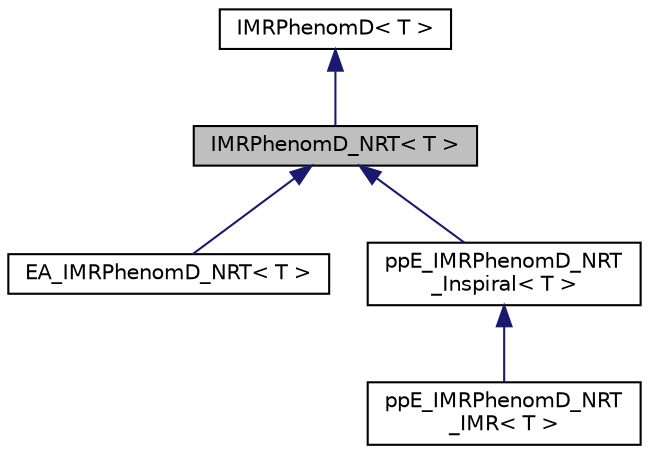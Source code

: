 digraph "IMRPhenomD_NRT&lt; T &gt;"
{
  edge [fontname="Helvetica",fontsize="10",labelfontname="Helvetica",labelfontsize="10"];
  node [fontname="Helvetica",fontsize="10",shape=record];
  Node0 [label="IMRPhenomD_NRT\< T \>",height=0.2,width=0.4,color="black", fillcolor="grey75", style="filled", fontcolor="black"];
  Node1 -> Node0 [dir="back",color="midnightblue",fontsize="10",style="solid",fontname="Helvetica"];
  Node1 [label="IMRPhenomD\< T \>",height=0.2,width=0.4,color="black", fillcolor="white", style="filled",URL="$d2/d3d/classIMRPhenomD.html"];
  Node0 -> Node2 [dir="back",color="midnightblue",fontsize="10",style="solid",fontname="Helvetica"];
  Node2 [label="EA_IMRPhenomD_NRT\< T \>",height=0.2,width=0.4,color="black", fillcolor="white", style="filled",URL="$db/d66/classEA__IMRPhenomD__NRT.html"];
  Node0 -> Node3 [dir="back",color="midnightblue",fontsize="10",style="solid",fontname="Helvetica"];
  Node3 [label="ppE_IMRPhenomD_NRT\l_Inspiral\< T \>",height=0.2,width=0.4,color="black", fillcolor="white", style="filled",URL="$d5/dd5/classppE__IMRPhenomD__NRT__Inspiral.html"];
  Node3 -> Node4 [dir="back",color="midnightblue",fontsize="10",style="solid",fontname="Helvetica"];
  Node4 [label="ppE_IMRPhenomD_NRT\l_IMR\< T \>",height=0.2,width=0.4,color="black", fillcolor="white", style="filled",URL="$d0/db5/classppE__IMRPhenomD__NRT__IMR.html"];
}
